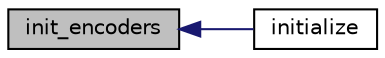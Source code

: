 digraph "init_encoders"
{
  edge [fontname="Helvetica",fontsize="10",labelfontname="Helvetica",labelfontsize="10"];
  node [fontname="Helvetica",fontsize="10",shape=record];
  rankdir="LR";
  Node2 [label="init_encoders",height=0.2,width=0.4,color="black", fillcolor="grey75", style="filled", fontcolor="black"];
  Node2 -> Node3 [dir="back",color="midnightblue",fontsize="10",style="solid"];
  Node3 [label="initialize",height=0.2,width=0.4,color="black", fillcolor="white", style="filled",URL="$init_8c.html#a25a40b6614565f755233080a384c35f1"];
}
